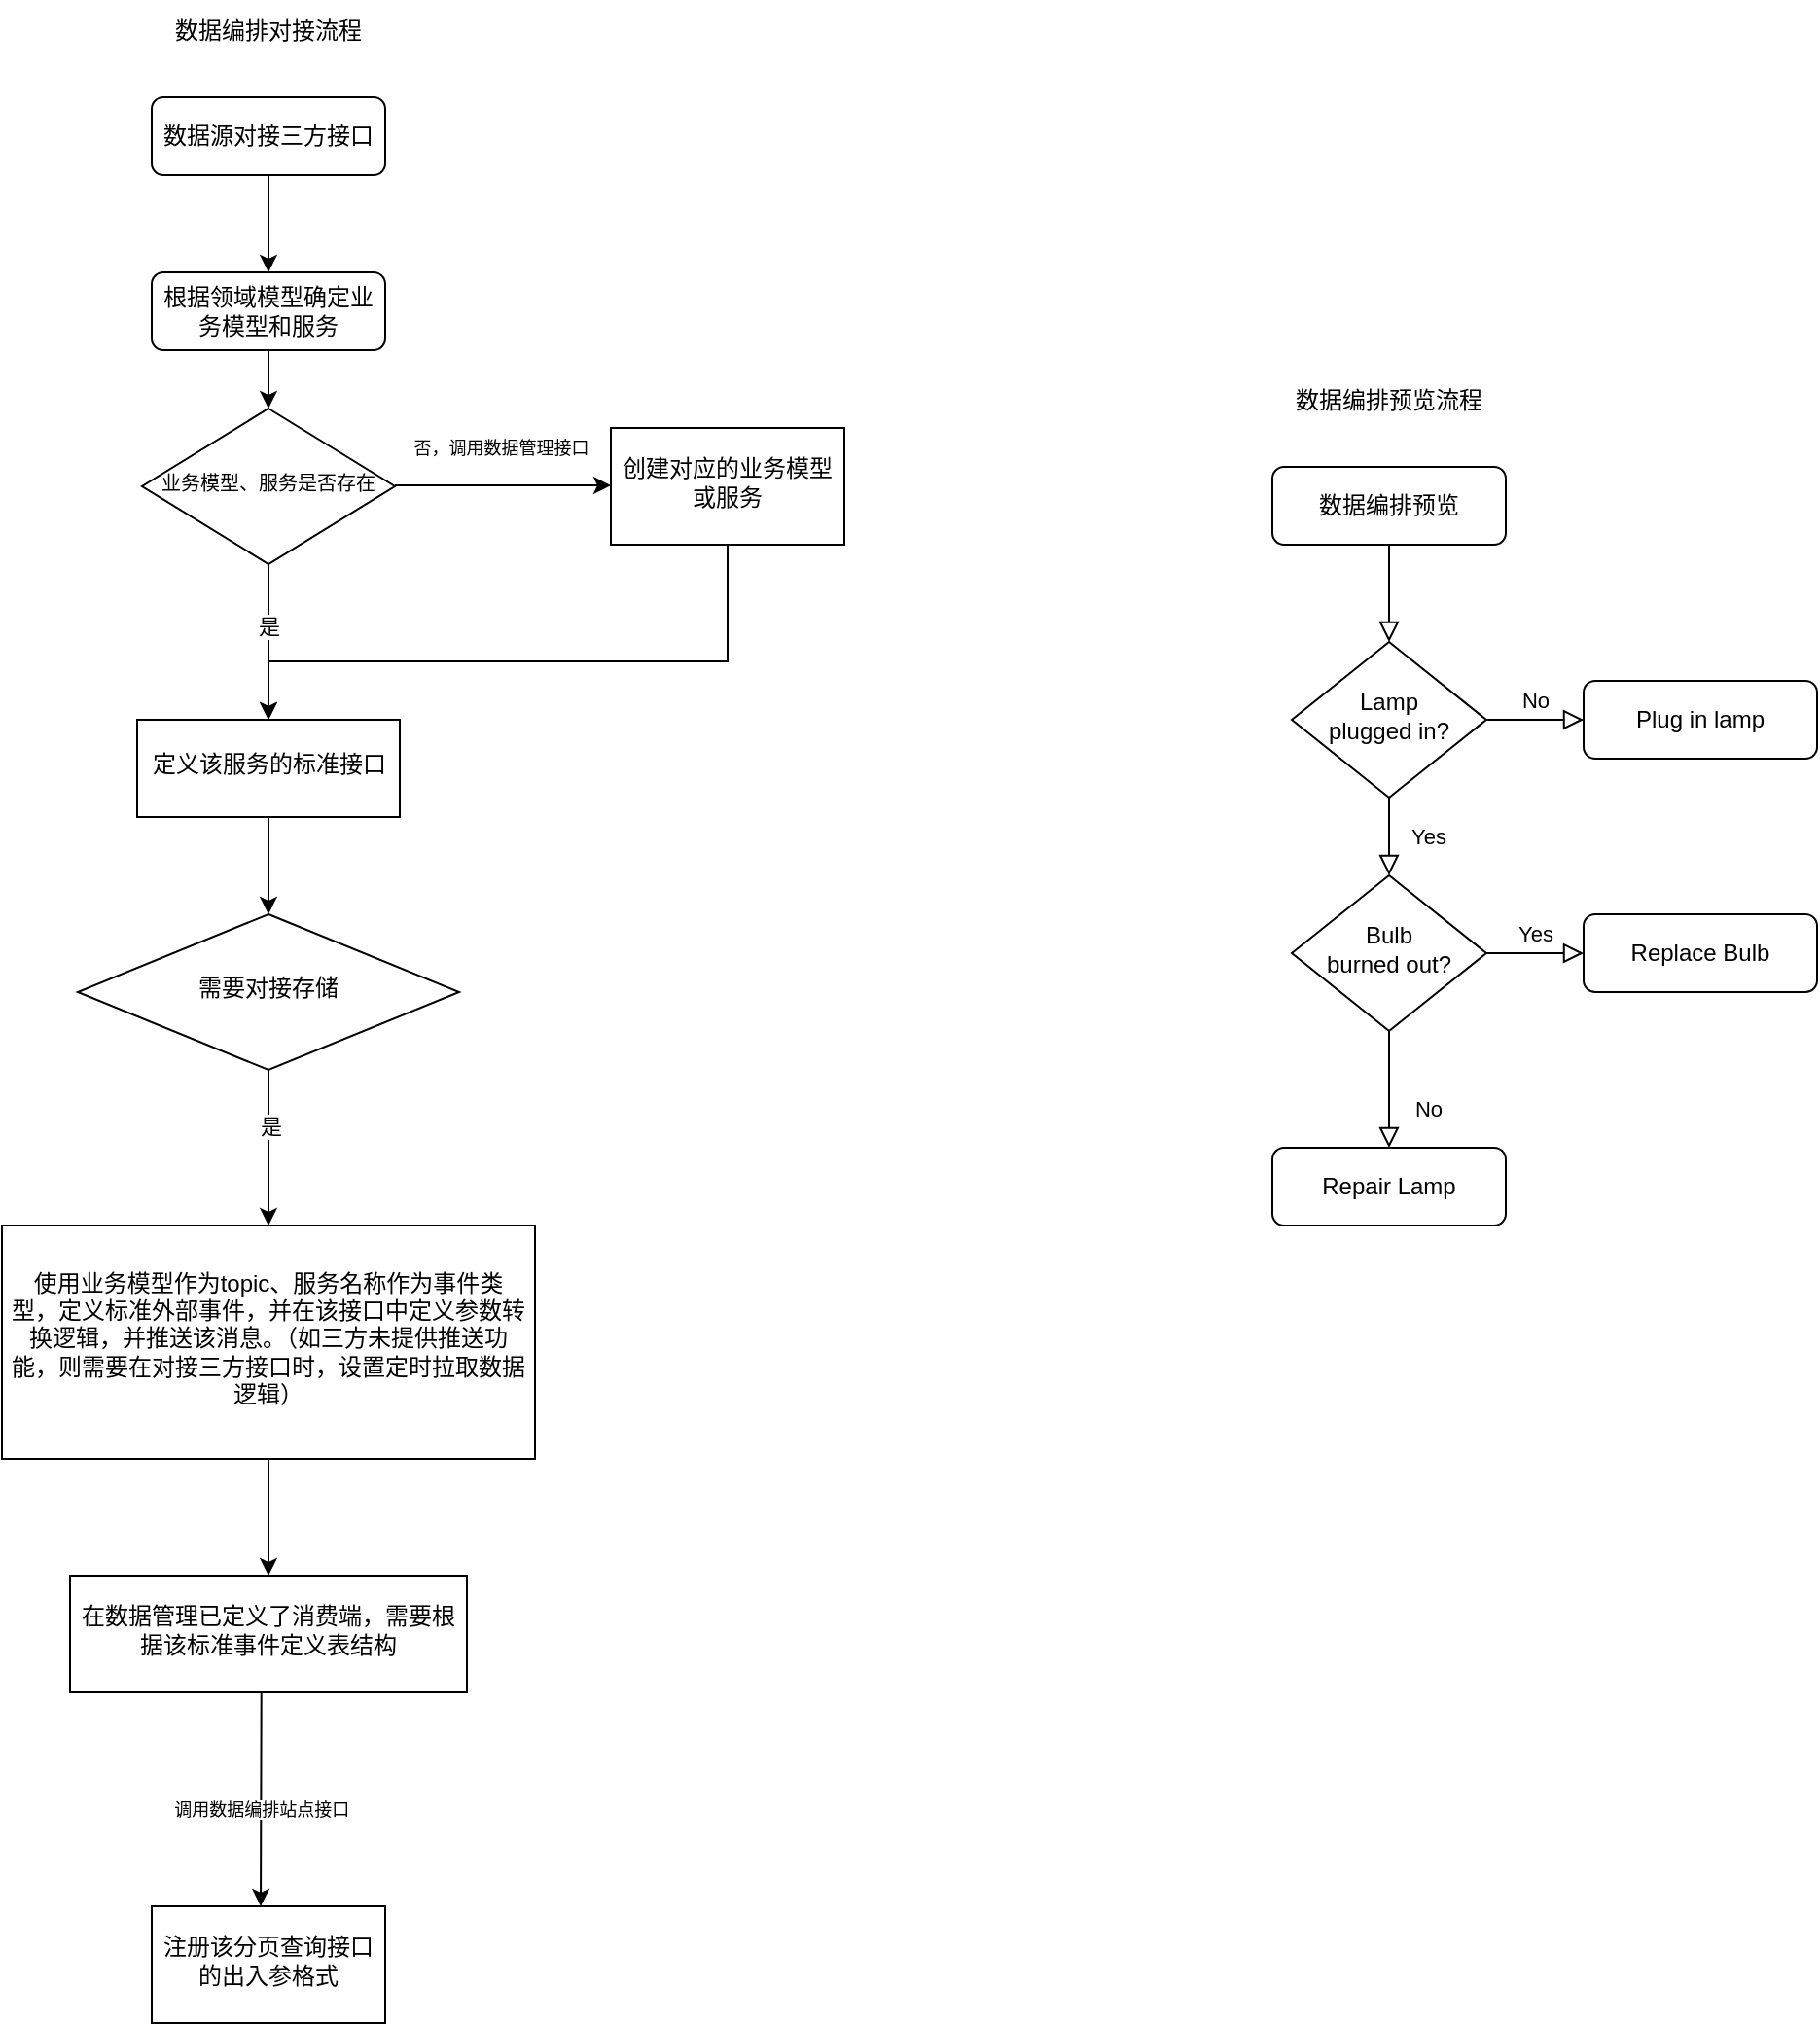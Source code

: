 <mxfile version="24.5.4" type="github">
  <diagram id="C5RBs43oDa-KdzZeNtuy" name="Page-1">
    <mxGraphModel dx="1434" dy="1915" grid="1" gridSize="10" guides="1" tooltips="1" connect="1" arrows="1" fold="1" page="1" pageScale="1" pageWidth="827" pageHeight="1169" math="0" shadow="0">
      <root>
        <mxCell id="WIyWlLk6GJQsqaUBKTNV-0" />
        <mxCell id="WIyWlLk6GJQsqaUBKTNV-1" parent="WIyWlLk6GJQsqaUBKTNV-0" />
        <mxCell id="WIyWlLk6GJQsqaUBKTNV-2" value="" style="rounded=0;html=1;jettySize=auto;orthogonalLoop=1;fontSize=11;endArrow=block;endFill=0;endSize=8;strokeWidth=1;shadow=0;labelBackgroundColor=none;edgeStyle=orthogonalEdgeStyle;" parent="WIyWlLk6GJQsqaUBKTNV-1" source="WIyWlLk6GJQsqaUBKTNV-3" target="WIyWlLk6GJQsqaUBKTNV-6" edge="1">
          <mxGeometry relative="1" as="geometry" />
        </mxCell>
        <mxCell id="WIyWlLk6GJQsqaUBKTNV-3" value="数据编排预览" style="rounded=1;whiteSpace=wrap;html=1;fontSize=12;glass=0;strokeWidth=1;shadow=0;" parent="WIyWlLk6GJQsqaUBKTNV-1" vertex="1">
          <mxGeometry x="710" y="90" width="120" height="40" as="geometry" />
        </mxCell>
        <mxCell id="WIyWlLk6GJQsqaUBKTNV-4" value="Yes" style="rounded=0;html=1;jettySize=auto;orthogonalLoop=1;fontSize=11;endArrow=block;endFill=0;endSize=8;strokeWidth=1;shadow=0;labelBackgroundColor=none;edgeStyle=orthogonalEdgeStyle;" parent="WIyWlLk6GJQsqaUBKTNV-1" source="WIyWlLk6GJQsqaUBKTNV-6" target="WIyWlLk6GJQsqaUBKTNV-10" edge="1">
          <mxGeometry y="20" relative="1" as="geometry">
            <mxPoint as="offset" />
          </mxGeometry>
        </mxCell>
        <mxCell id="WIyWlLk6GJQsqaUBKTNV-5" value="No" style="edgeStyle=orthogonalEdgeStyle;rounded=0;html=1;jettySize=auto;orthogonalLoop=1;fontSize=11;endArrow=block;endFill=0;endSize=8;strokeWidth=1;shadow=0;labelBackgroundColor=none;" parent="WIyWlLk6GJQsqaUBKTNV-1" source="WIyWlLk6GJQsqaUBKTNV-6" target="WIyWlLk6GJQsqaUBKTNV-7" edge="1">
          <mxGeometry y="10" relative="1" as="geometry">
            <mxPoint as="offset" />
          </mxGeometry>
        </mxCell>
        <mxCell id="WIyWlLk6GJQsqaUBKTNV-6" value="Lamp&lt;br&gt;plugged in?" style="rhombus;whiteSpace=wrap;html=1;shadow=0;fontFamily=Helvetica;fontSize=12;align=center;strokeWidth=1;spacing=6;spacingTop=-4;" parent="WIyWlLk6GJQsqaUBKTNV-1" vertex="1">
          <mxGeometry x="720" y="180" width="100" height="80" as="geometry" />
        </mxCell>
        <mxCell id="WIyWlLk6GJQsqaUBKTNV-7" value="Plug in lamp" style="rounded=1;whiteSpace=wrap;html=1;fontSize=12;glass=0;strokeWidth=1;shadow=0;" parent="WIyWlLk6GJQsqaUBKTNV-1" vertex="1">
          <mxGeometry x="870" y="200" width="120" height="40" as="geometry" />
        </mxCell>
        <mxCell id="WIyWlLk6GJQsqaUBKTNV-8" value="No" style="rounded=0;html=1;jettySize=auto;orthogonalLoop=1;fontSize=11;endArrow=block;endFill=0;endSize=8;strokeWidth=1;shadow=0;labelBackgroundColor=none;edgeStyle=orthogonalEdgeStyle;" parent="WIyWlLk6GJQsqaUBKTNV-1" source="WIyWlLk6GJQsqaUBKTNV-10" target="WIyWlLk6GJQsqaUBKTNV-11" edge="1">
          <mxGeometry x="0.333" y="20" relative="1" as="geometry">
            <mxPoint as="offset" />
          </mxGeometry>
        </mxCell>
        <mxCell id="WIyWlLk6GJQsqaUBKTNV-9" value="Yes" style="edgeStyle=orthogonalEdgeStyle;rounded=0;html=1;jettySize=auto;orthogonalLoop=1;fontSize=11;endArrow=block;endFill=0;endSize=8;strokeWidth=1;shadow=0;labelBackgroundColor=none;" parent="WIyWlLk6GJQsqaUBKTNV-1" source="WIyWlLk6GJQsqaUBKTNV-10" target="WIyWlLk6GJQsqaUBKTNV-12" edge="1">
          <mxGeometry y="10" relative="1" as="geometry">
            <mxPoint as="offset" />
          </mxGeometry>
        </mxCell>
        <mxCell id="WIyWlLk6GJQsqaUBKTNV-10" value="Bulb&lt;br&gt;burned out?" style="rhombus;whiteSpace=wrap;html=1;shadow=0;fontFamily=Helvetica;fontSize=12;align=center;strokeWidth=1;spacing=6;spacingTop=-4;" parent="WIyWlLk6GJQsqaUBKTNV-1" vertex="1">
          <mxGeometry x="720" y="300" width="100" height="80" as="geometry" />
        </mxCell>
        <mxCell id="WIyWlLk6GJQsqaUBKTNV-11" value="Repair Lamp" style="rounded=1;whiteSpace=wrap;html=1;fontSize=12;glass=0;strokeWidth=1;shadow=0;" parent="WIyWlLk6GJQsqaUBKTNV-1" vertex="1">
          <mxGeometry x="710" y="440" width="120" height="40" as="geometry" />
        </mxCell>
        <mxCell id="WIyWlLk6GJQsqaUBKTNV-12" value="Replace Bulb" style="rounded=1;whiteSpace=wrap;html=1;fontSize=12;glass=0;strokeWidth=1;shadow=0;" parent="WIyWlLk6GJQsqaUBKTNV-1" vertex="1">
          <mxGeometry x="870" y="320" width="120" height="40" as="geometry" />
        </mxCell>
        <mxCell id="DSE0VVEkv3fst9EGCnOD-17" value="" style="edgeStyle=orthogonalEdgeStyle;rounded=0;orthogonalLoop=1;jettySize=auto;html=1;" edge="1" parent="WIyWlLk6GJQsqaUBKTNV-1" source="DSE0VVEkv3fst9EGCnOD-1" target="DSE0VVEkv3fst9EGCnOD-16">
          <mxGeometry relative="1" as="geometry" />
        </mxCell>
        <mxCell id="DSE0VVEkv3fst9EGCnOD-1" value="数据源对接三方接口" style="rounded=1;whiteSpace=wrap;html=1;fontSize=12;glass=0;strokeWidth=1;shadow=0;" vertex="1" parent="WIyWlLk6GJQsqaUBKTNV-1">
          <mxGeometry x="134" y="-100" width="120" height="40" as="geometry" />
        </mxCell>
        <mxCell id="DSE0VVEkv3fst9EGCnOD-11" value="数据编排对接流程" style="text;align=center;verticalAlign=middle;resizable=0;points=[];autosize=1;strokeColor=none;fillColor=none;" vertex="1" parent="WIyWlLk6GJQsqaUBKTNV-1">
          <mxGeometry x="134" y="-150" width="120" height="30" as="geometry" />
        </mxCell>
        <mxCell id="DSE0VVEkv3fst9EGCnOD-12" value="数据编排预览流程" style="text;align=center;verticalAlign=middle;resizable=0;points=[];autosize=1;strokeColor=none;fillColor=none;" vertex="1" parent="WIyWlLk6GJQsqaUBKTNV-1">
          <mxGeometry x="710" y="40" width="120" height="30" as="geometry" />
        </mxCell>
        <mxCell id="DSE0VVEkv3fst9EGCnOD-26" value="" style="edgeStyle=orthogonalEdgeStyle;rounded=0;orthogonalLoop=1;jettySize=auto;html=1;" edge="1" parent="WIyWlLk6GJQsqaUBKTNV-1" source="DSE0VVEkv3fst9EGCnOD-16" target="DSE0VVEkv3fst9EGCnOD-19">
          <mxGeometry relative="1" as="geometry" />
        </mxCell>
        <mxCell id="DSE0VVEkv3fst9EGCnOD-16" value="根据领域模型确定业务模型和服务" style="rounded=1;whiteSpace=wrap;html=1;fontSize=12;glass=0;strokeWidth=1;shadow=0;" vertex="1" parent="WIyWlLk6GJQsqaUBKTNV-1">
          <mxGeometry x="134" y="-10" width="120" height="40" as="geometry" />
        </mxCell>
        <mxCell id="DSE0VVEkv3fst9EGCnOD-21" value="" style="edgeStyle=orthogonalEdgeStyle;rounded=0;orthogonalLoop=1;jettySize=auto;html=1;" edge="1" parent="WIyWlLk6GJQsqaUBKTNV-1">
          <mxGeometry relative="1" as="geometry">
            <mxPoint x="259" y="99.5" as="sourcePoint" />
            <mxPoint x="370" y="99.5" as="targetPoint" />
          </mxGeometry>
        </mxCell>
        <mxCell id="DSE0VVEkv3fst9EGCnOD-22" value="否，调用数据管理接口" style="edgeLabel;align=center;verticalAlign=middle;resizable=0;points=[];fontSize=9;" vertex="1" connectable="0" parent="DSE0VVEkv3fst9EGCnOD-21">
          <mxGeometry x="-0.304" y="-1" relative="1" as="geometry">
            <mxPoint x="16" y="-21" as="offset" />
          </mxGeometry>
        </mxCell>
        <mxCell id="DSE0VVEkv3fst9EGCnOD-24" value="" style="edgeStyle=orthogonalEdgeStyle;rounded=0;orthogonalLoop=1;jettySize=auto;html=1;" edge="1" parent="WIyWlLk6GJQsqaUBKTNV-1" source="DSE0VVEkv3fst9EGCnOD-19" target="DSE0VVEkv3fst9EGCnOD-23">
          <mxGeometry relative="1" as="geometry" />
        </mxCell>
        <mxCell id="DSE0VVEkv3fst9EGCnOD-25" value="是" style="edgeLabel;html=1;align=center;verticalAlign=middle;resizable=0;points=[];" vertex="1" connectable="0" parent="DSE0VVEkv3fst9EGCnOD-24">
          <mxGeometry x="-0.197" relative="1" as="geometry">
            <mxPoint as="offset" />
          </mxGeometry>
        </mxCell>
        <mxCell id="DSE0VVEkv3fst9EGCnOD-19" value="业务模型、服务是否存在" style="rhombus;whiteSpace=wrap;html=1;shadow=0;fontFamily=Helvetica;fontSize=10;align=center;strokeWidth=1;spacing=6;spacingTop=-4;" vertex="1" parent="WIyWlLk6GJQsqaUBKTNV-1">
          <mxGeometry x="129" y="60" width="130" height="80" as="geometry" />
        </mxCell>
        <mxCell id="DSE0VVEkv3fst9EGCnOD-27" style="edgeStyle=orthogonalEdgeStyle;rounded=0;orthogonalLoop=1;jettySize=auto;html=1;exitX=0.5;exitY=1;exitDx=0;exitDy=0;entryX=0.5;entryY=0;entryDx=0;entryDy=0;" edge="1" parent="WIyWlLk6GJQsqaUBKTNV-1" source="DSE0VVEkv3fst9EGCnOD-20" target="DSE0VVEkv3fst9EGCnOD-23">
          <mxGeometry relative="1" as="geometry">
            <Array as="points">
              <mxPoint x="405" y="190" />
              <mxPoint x="195" y="190" />
            </Array>
          </mxGeometry>
        </mxCell>
        <mxCell id="DSE0VVEkv3fst9EGCnOD-20" value="创建对应的业务模型或服务" style="whiteSpace=wrap;html=1;shadow=0;strokeWidth=1;spacing=6;spacingTop=-4;" vertex="1" parent="WIyWlLk6GJQsqaUBKTNV-1">
          <mxGeometry x="370" y="70" width="120" height="60" as="geometry" />
        </mxCell>
        <mxCell id="DSE0VVEkv3fst9EGCnOD-29" value="" style="edgeStyle=orthogonalEdgeStyle;rounded=0;orthogonalLoop=1;jettySize=auto;html=1;exitX=0.5;exitY=1;exitDx=0;exitDy=0;" edge="1" parent="WIyWlLk6GJQsqaUBKTNV-1">
          <mxGeometry relative="1" as="geometry">
            <mxPoint x="140" y="670" as="sourcePoint" />
            <mxPoint x="190" y="830" as="targetPoint" />
          </mxGeometry>
        </mxCell>
        <mxCell id="DSE0VVEkv3fst9EGCnOD-30" value="调用数据编排站点接口" style="edgeLabel;align=center;verticalAlign=middle;resizable=0;fontSize=9;labelPosition=center;verticalLabelPosition=middle;" vertex="1" connectable="0" parent="DSE0VVEkv3fst9EGCnOD-29">
          <mxGeometry relative="1" as="geometry">
            <mxPoint y="55" as="offset" />
          </mxGeometry>
        </mxCell>
        <mxCell id="DSE0VVEkv3fst9EGCnOD-37" value="" style="edgeStyle=orthogonalEdgeStyle;rounded=0;orthogonalLoop=1;jettySize=auto;html=1;fontFamily=Helvetica;fontSize=11;fontColor=default;labelBackgroundColor=default;resizable=0;" edge="1" parent="WIyWlLk6GJQsqaUBKTNV-1" source="DSE0VVEkv3fst9EGCnOD-23" target="DSE0VVEkv3fst9EGCnOD-36">
          <mxGeometry relative="1" as="geometry" />
        </mxCell>
        <mxCell id="DSE0VVEkv3fst9EGCnOD-23" value="定义该服务的标准接口" style="whiteSpace=wrap;html=1;shadow=0;strokeWidth=1;spacing=6;spacingTop=-4;" vertex="1" parent="WIyWlLk6GJQsqaUBKTNV-1">
          <mxGeometry x="126.5" y="220" width="135" height="50" as="geometry" />
        </mxCell>
        <mxCell id="DSE0VVEkv3fst9EGCnOD-28" value="注册该分页查询接口的出入参格式" style="whiteSpace=wrap;html=1;shadow=0;strokeWidth=1;spacing=6;spacingTop=-4;" vertex="1" parent="WIyWlLk6GJQsqaUBKTNV-1">
          <mxGeometry x="134" y="830" width="120" height="60" as="geometry" />
        </mxCell>
        <mxCell id="DSE0VVEkv3fst9EGCnOD-32" value="在数据管理已定义了消费端，需要根据该标准事件定义表结构" style="whiteSpace=wrap;html=1;shadow=0;strokeWidth=1;spacing=6;spacingTop=-4;" vertex="1" parent="WIyWlLk6GJQsqaUBKTNV-1">
          <mxGeometry x="92" y="660" width="204" height="60" as="geometry" />
        </mxCell>
        <mxCell id="DSE0VVEkv3fst9EGCnOD-39" value="" style="edgeStyle=orthogonalEdgeStyle;rounded=0;orthogonalLoop=1;jettySize=auto;html=1;fontFamily=Helvetica;fontSize=11;fontColor=default;labelBackgroundColor=default;resizable=0;" edge="1" parent="WIyWlLk6GJQsqaUBKTNV-1" source="DSE0VVEkv3fst9EGCnOD-36" target="DSE0VVEkv3fst9EGCnOD-38">
          <mxGeometry relative="1" as="geometry" />
        </mxCell>
        <mxCell id="DSE0VVEkv3fst9EGCnOD-40" value="是" style="edgeLabel;html=1;align=center;verticalAlign=middle;resizable=0;points=[];fontFamily=Helvetica;fontSize=11;fontColor=default;labelBackgroundColor=default;fillColor=none;gradientColor=none;" vertex="1" connectable="0" parent="DSE0VVEkv3fst9EGCnOD-39">
          <mxGeometry x="-0.289" y="1" relative="1" as="geometry">
            <mxPoint as="offset" />
          </mxGeometry>
        </mxCell>
        <mxCell id="DSE0VVEkv3fst9EGCnOD-36" value="需要对接存储" style="rhombus;whiteSpace=wrap;html=1;shadow=0;strokeWidth=1;spacing=6;spacingTop=-4;" vertex="1" parent="WIyWlLk6GJQsqaUBKTNV-1">
          <mxGeometry x="96" y="320" width="196" height="80" as="geometry" />
        </mxCell>
        <mxCell id="DSE0VVEkv3fst9EGCnOD-43" value="" style="edgeStyle=orthogonalEdgeStyle;rounded=0;orthogonalLoop=1;jettySize=auto;html=1;fontFamily=Helvetica;fontSize=11;fontColor=default;labelBackgroundColor=default;resizable=0;" edge="1" parent="WIyWlLk6GJQsqaUBKTNV-1" source="DSE0VVEkv3fst9EGCnOD-38" target="DSE0VVEkv3fst9EGCnOD-32">
          <mxGeometry relative="1" as="geometry" />
        </mxCell>
        <mxCell id="DSE0VVEkv3fst9EGCnOD-38" value="使用业务模型作为topic、服务名称作为事件类型，定义标准外部事件，并在该接口中定义参数转换逻辑，并推送该消息。（如三方未提供推送功能，则需要在对接三方接口时，设置定时拉取数据逻辑）" style="whiteSpace=wrap;html=1;shadow=0;strokeWidth=1;spacing=6;spacingTop=-4;" vertex="1" parent="WIyWlLk6GJQsqaUBKTNV-1">
          <mxGeometry x="57" y="480" width="274" height="120" as="geometry" />
        </mxCell>
      </root>
    </mxGraphModel>
  </diagram>
</mxfile>
